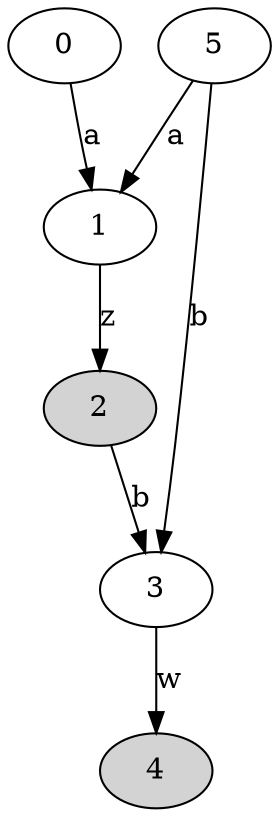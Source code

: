 digraph {
0 -> 1 [label="a"];
1 -> 2 [label="z"];
2 -> 3 [label="b"];
3 -> 4 [label="w"];
5 -> 1 [label="a"];
5 -> 3 [label="b"];
2[style=filled]4[style=filled]}
